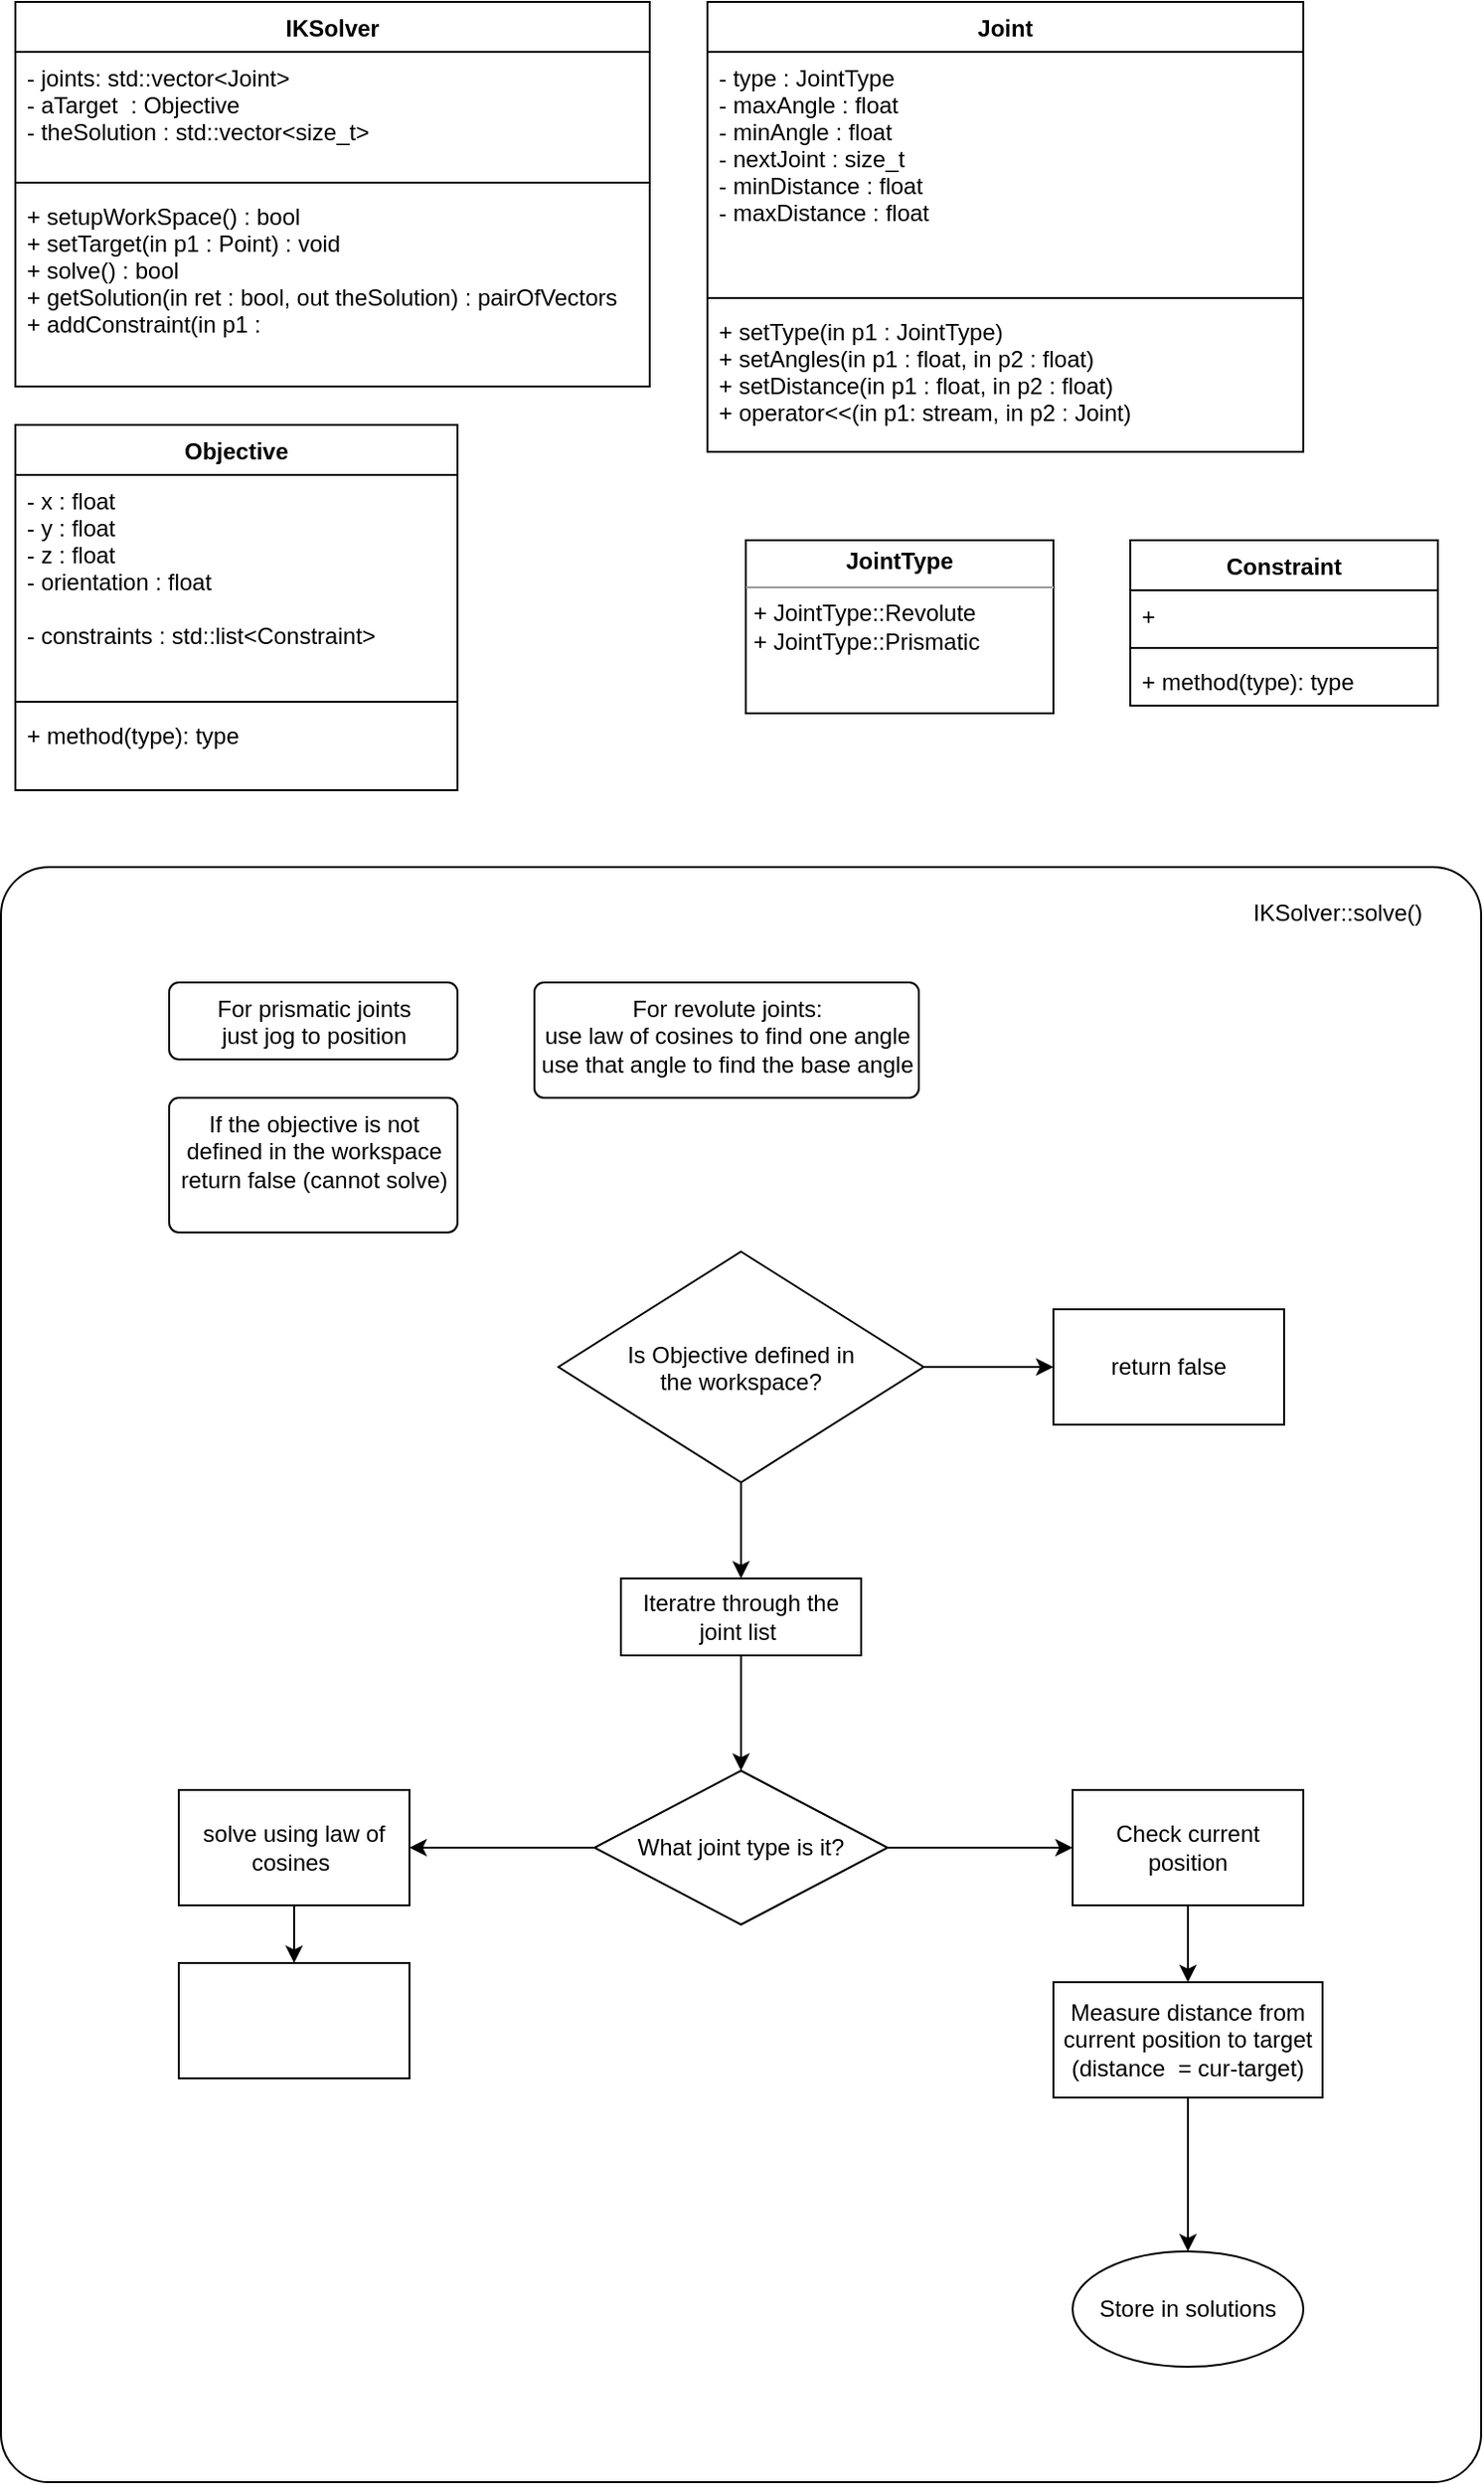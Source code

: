 <mxfile>
    <diagram id="3rCQtD-wqb4tEKtO1Hwx" name="Page-1">
        <mxGraphModel dx="897" dy="528" grid="1" gridSize="10" guides="1" tooltips="1" connect="1" arrows="1" fold="1" page="1" pageScale="1" pageWidth="850" pageHeight="1100" math="0" shadow="0">
            <root>
                <mxCell id="0"/>
                <mxCell id="1" parent="0"/>
                <mxCell id="2" value="IKSolver" style="swimlane;fontStyle=1;align=center;verticalAlign=top;childLayout=stackLayout;horizontal=1;startSize=26;horizontalStack=0;resizeParent=1;resizeParentMax=0;resizeLast=0;collapsible=1;marginBottom=0;" parent="1" vertex="1">
                    <mxGeometry x="40" y="40" width="330" height="200" as="geometry"/>
                </mxCell>
                <mxCell id="3" value="- joints: std::vector&lt;Joint&gt;&#10;- aTarget  : Objective&#10;- theSolution : std::vector&lt;size_t&gt;" style="text;strokeColor=none;fillColor=none;align=left;verticalAlign=top;spacingLeft=4;spacingRight=4;overflow=hidden;rotatable=0;points=[[0,0.5],[1,0.5]];portConstraint=eastwest;" parent="2" vertex="1">
                    <mxGeometry y="26" width="330" height="64" as="geometry"/>
                </mxCell>
                <mxCell id="4" value="" style="line;strokeWidth=1;fillColor=none;align=left;verticalAlign=middle;spacingTop=-1;spacingLeft=3;spacingRight=3;rotatable=0;labelPosition=right;points=[];portConstraint=eastwest;" parent="2" vertex="1">
                    <mxGeometry y="90" width="330" height="8" as="geometry"/>
                </mxCell>
                <mxCell id="5" value="+ setupWorkSpace() : bool&#10;+ setTarget(in p1 : Point) : void&#10;+ solve() : bool&#10;+ getSolution(in ret : bool, out theSolution) : pairOfVectors&#10;+ addConstraint(in p1 : " style="text;strokeColor=none;fillColor=none;align=left;verticalAlign=top;spacingLeft=4;spacingRight=4;overflow=hidden;rotatable=0;points=[[0,0.5],[1,0.5]];portConstraint=eastwest;" parent="2" vertex="1">
                    <mxGeometry y="98" width="330" height="102" as="geometry"/>
                </mxCell>
                <mxCell id="6" value="Joint&#10;" style="swimlane;fontStyle=1;align=center;verticalAlign=top;childLayout=stackLayout;horizontal=1;startSize=26;horizontalStack=0;resizeParent=1;resizeParentMax=0;resizeLast=0;collapsible=1;marginBottom=0;" parent="1" vertex="1">
                    <mxGeometry x="400" y="40" width="310" height="234" as="geometry"/>
                </mxCell>
                <mxCell id="7" value="- type : JointType&#10;- maxAngle : float&#10;- minAngle : float&#10;- nextJoint : size_t &#10;- minDistance : float&#10;- maxDistance : float" style="text;strokeColor=none;fillColor=none;align=left;verticalAlign=top;spacingLeft=4;spacingRight=4;overflow=hidden;rotatable=0;points=[[0,0.5],[1,0.5]];portConstraint=eastwest;" parent="6" vertex="1">
                    <mxGeometry y="26" width="310" height="124" as="geometry"/>
                </mxCell>
                <mxCell id="8" value="" style="line;strokeWidth=1;fillColor=none;align=left;verticalAlign=middle;spacingTop=-1;spacingLeft=3;spacingRight=3;rotatable=0;labelPosition=right;points=[];portConstraint=eastwest;" parent="6" vertex="1">
                    <mxGeometry y="150" width="310" height="8" as="geometry"/>
                </mxCell>
                <mxCell id="9" value="+ setType(in p1 : JointType)&#10;+ setAngles(in p1 : float, in p2 : float)&#10;+ setDistance(in p1 : float, in p2 : float)&#10;+ operator&lt;&lt;(in p1: stream, in p2 : Joint) " style="text;strokeColor=none;fillColor=none;align=left;verticalAlign=top;spacingLeft=4;spacingRight=4;overflow=hidden;rotatable=0;points=[[0,0.5],[1,0.5]];portConstraint=eastwest;" parent="6" vertex="1">
                    <mxGeometry y="158" width="310" height="76" as="geometry"/>
                </mxCell>
                <mxCell id="11" value="Objective" style="swimlane;fontStyle=1;align=center;verticalAlign=top;childLayout=stackLayout;horizontal=1;startSize=26;horizontalStack=0;resizeParent=1;resizeParentMax=0;resizeLast=0;collapsible=1;marginBottom=0;" parent="1" vertex="1">
                    <mxGeometry x="40" y="260" width="230" height="190" as="geometry"/>
                </mxCell>
                <mxCell id="12" value="- x : float&#10;- y : float&#10;- z : float &#10;- orientation : float&#10;&#10;- constraints : std::list&lt;Constraint&gt;" style="text;strokeColor=none;fillColor=none;align=left;verticalAlign=top;spacingLeft=4;spacingRight=4;overflow=hidden;rotatable=0;points=[[0,0.5],[1,0.5]];portConstraint=eastwest;" parent="11" vertex="1">
                    <mxGeometry y="26" width="230" height="114" as="geometry"/>
                </mxCell>
                <mxCell id="13" value="" style="line;strokeWidth=1;fillColor=none;align=left;verticalAlign=middle;spacingTop=-1;spacingLeft=3;spacingRight=3;rotatable=0;labelPosition=right;points=[];portConstraint=eastwest;" parent="11" vertex="1">
                    <mxGeometry y="140" width="230" height="8" as="geometry"/>
                </mxCell>
                <mxCell id="14" value="+ method(type): type" style="text;strokeColor=none;fillColor=none;align=left;verticalAlign=top;spacingLeft=4;spacingRight=4;overflow=hidden;rotatable=0;points=[[0,0.5],[1,0.5]];portConstraint=eastwest;" parent="11" vertex="1">
                    <mxGeometry y="148" width="230" height="42" as="geometry"/>
                </mxCell>
                <mxCell id="16" value="&lt;p style=&quot;margin: 0px ; margin-top: 4px ; text-align: center&quot;&gt;&lt;b&gt;JointType&lt;/b&gt;&lt;/p&gt;&lt;hr size=&quot;1&quot;&gt;&lt;p style=&quot;margin: 0px ; margin-left: 4px&quot;&gt;+ JointType::Revolute&lt;/p&gt;&lt;p style=&quot;margin: 0px ; margin-left: 4px&quot;&gt;+ JointType::Prismatic&lt;/p&gt;&lt;p style=&quot;margin: 0px ; margin-left: 4px&quot;&gt;&lt;br&gt;&lt;/p&gt;" style="verticalAlign=top;align=left;overflow=fill;fontSize=12;fontFamily=Helvetica;html=1;" parent="1" vertex="1">
                    <mxGeometry x="420" y="320" width="160" height="90" as="geometry"/>
                </mxCell>
                <mxCell id="17" value="Constraint" style="swimlane;fontStyle=1;align=center;verticalAlign=top;childLayout=stackLayout;horizontal=1;startSize=26;horizontalStack=0;resizeParent=1;resizeParentMax=0;resizeLast=0;collapsible=1;marginBottom=0;" vertex="1" parent="1">
                    <mxGeometry x="620" y="320" width="160" height="86" as="geometry"/>
                </mxCell>
                <mxCell id="18" value="+ " style="text;strokeColor=none;fillColor=none;align=left;verticalAlign=top;spacingLeft=4;spacingRight=4;overflow=hidden;rotatable=0;points=[[0,0.5],[1,0.5]];portConstraint=eastwest;" vertex="1" parent="17">
                    <mxGeometry y="26" width="160" height="26" as="geometry"/>
                </mxCell>
                <mxCell id="19" value="" style="line;strokeWidth=1;fillColor=none;align=left;verticalAlign=middle;spacingTop=-1;spacingLeft=3;spacingRight=3;rotatable=0;labelPosition=right;points=[];portConstraint=eastwest;" vertex="1" parent="17">
                    <mxGeometry y="52" width="160" height="8" as="geometry"/>
                </mxCell>
                <mxCell id="20" value="+ method(type): type" style="text;strokeColor=none;fillColor=none;align=left;verticalAlign=top;spacingLeft=4;spacingRight=4;overflow=hidden;rotatable=0;points=[[0,0.5],[1,0.5]];portConstraint=eastwest;" vertex="1" parent="17">
                    <mxGeometry y="60" width="160" height="26" as="geometry"/>
                </mxCell>
                <mxCell id="23" value="IKSolver::solve()" style="html=1;align=right;verticalAlign=top;rounded=1;absoluteArcSize=1;arcSize=50;dashed=0;spacingTop=10;spacingRight=30;" vertex="1" parent="1">
                    <mxGeometry x="32.5" y="490" width="770" height="840" as="geometry"/>
                </mxCell>
                <mxCell id="24" value="For prismatic joints&lt;br&gt;just jog to position" style="html=1;align=center;verticalAlign=top;rounded=1;absoluteArcSize=1;arcSize=10;dashed=0;" vertex="1" parent="1">
                    <mxGeometry x="120" y="550" width="150" height="40" as="geometry"/>
                </mxCell>
                <mxCell id="25" value="For revolute joints:&lt;br&gt;use law of cosines to find one angle&lt;br&gt;use that angle to find the base angle&lt;br&gt;" style="html=1;align=center;verticalAlign=top;rounded=1;absoluteArcSize=1;arcSize=10;dashed=0;" vertex="1" parent="1">
                    <mxGeometry x="310" y="550" width="200" height="60" as="geometry"/>
                </mxCell>
                <mxCell id="27" value="If the objective is not&lt;br&gt;defined in the workspace&lt;br&gt;return false (cannot solve)" style="html=1;align=center;verticalAlign=top;rounded=1;absoluteArcSize=1;arcSize=10;dashed=0;" vertex="1" parent="1">
                    <mxGeometry x="120" y="610" width="150" height="70" as="geometry"/>
                </mxCell>
                <mxCell id="33" value="" style="edgeStyle=none;html=1;" edge="1" parent="1" source="31" target="32">
                    <mxGeometry relative="1" as="geometry"/>
                </mxCell>
                <mxCell id="36" value="" style="edgeStyle=none;html=1;" edge="1" parent="1" source="31" target="35">
                    <mxGeometry relative="1" as="geometry"/>
                </mxCell>
                <mxCell id="31" value="Is Objective defined in&#10;the workspace?" style="rhombus;" vertex="1" parent="1">
                    <mxGeometry x="322.5" y="690" width="190" height="120" as="geometry"/>
                </mxCell>
                <mxCell id="40" value="" style="edgeStyle=none;html=1;" edge="1" parent="1" source="32" target="39">
                    <mxGeometry relative="1" as="geometry"/>
                </mxCell>
                <mxCell id="32" value="Iteratre through the joint list&amp;nbsp;" style="whiteSpace=wrap;html=1;" vertex="1" parent="1">
                    <mxGeometry x="355" y="860" width="125" height="40" as="geometry"/>
                </mxCell>
                <mxCell id="35" value="return false" style="whiteSpace=wrap;html=1;" vertex="1" parent="1">
                    <mxGeometry x="580" y="720" width="120" height="60" as="geometry"/>
                </mxCell>
                <mxCell id="43" value="" style="edgeStyle=none;html=1;" edge="1" parent="1" source="39" target="42">
                    <mxGeometry relative="1" as="geometry"/>
                </mxCell>
                <mxCell id="45" value="" style="edgeStyle=none;html=1;" edge="1" parent="1" source="39" target="44">
                    <mxGeometry relative="1" as="geometry"/>
                </mxCell>
                <mxCell id="39" value="What joint type is it?" style="rhombus;whiteSpace=wrap;html=1;" vertex="1" parent="1">
                    <mxGeometry x="341.25" y="960" width="152.5" height="80" as="geometry"/>
                </mxCell>
                <mxCell id="49" value="" style="edgeStyle=none;html=1;" edge="1" parent="1" source="42" target="48">
                    <mxGeometry relative="1" as="geometry"/>
                </mxCell>
                <mxCell id="42" value="Check current position" style="whiteSpace=wrap;html=1;" vertex="1" parent="1">
                    <mxGeometry x="590" y="970" width="120" height="60" as="geometry"/>
                </mxCell>
                <mxCell id="55" value="" style="edgeStyle=none;html=1;" edge="1" parent="1" source="44" target="54">
                    <mxGeometry relative="1" as="geometry"/>
                </mxCell>
                <mxCell id="44" value="solve using law of cosines&amp;nbsp;" style="whiteSpace=wrap;html=1;" vertex="1" parent="1">
                    <mxGeometry x="125" y="970" width="120" height="60" as="geometry"/>
                </mxCell>
                <mxCell id="53" value="" style="edgeStyle=none;html=1;" edge="1" parent="1" source="48" target="52">
                    <mxGeometry relative="1" as="geometry"/>
                </mxCell>
                <mxCell id="48" value="Measure distance from current position to target &lt;br&gt;(distance&amp;nbsp; = cur-target)" style="whiteSpace=wrap;html=1;" vertex="1" parent="1">
                    <mxGeometry x="580" y="1070" width="140" height="60" as="geometry"/>
                </mxCell>
                <mxCell id="52" value="Store in solutions" style="ellipse;whiteSpace=wrap;html=1;" vertex="1" parent="1">
                    <mxGeometry x="590" y="1210" width="120" height="60" as="geometry"/>
                </mxCell>
                <mxCell id="54" value="" style="whiteSpace=wrap;html=1;" vertex="1" parent="1">
                    <mxGeometry x="125" y="1060" width="120" height="60" as="geometry"/>
                </mxCell>
            </root>
        </mxGraphModel>
    </diagram>
</mxfile>